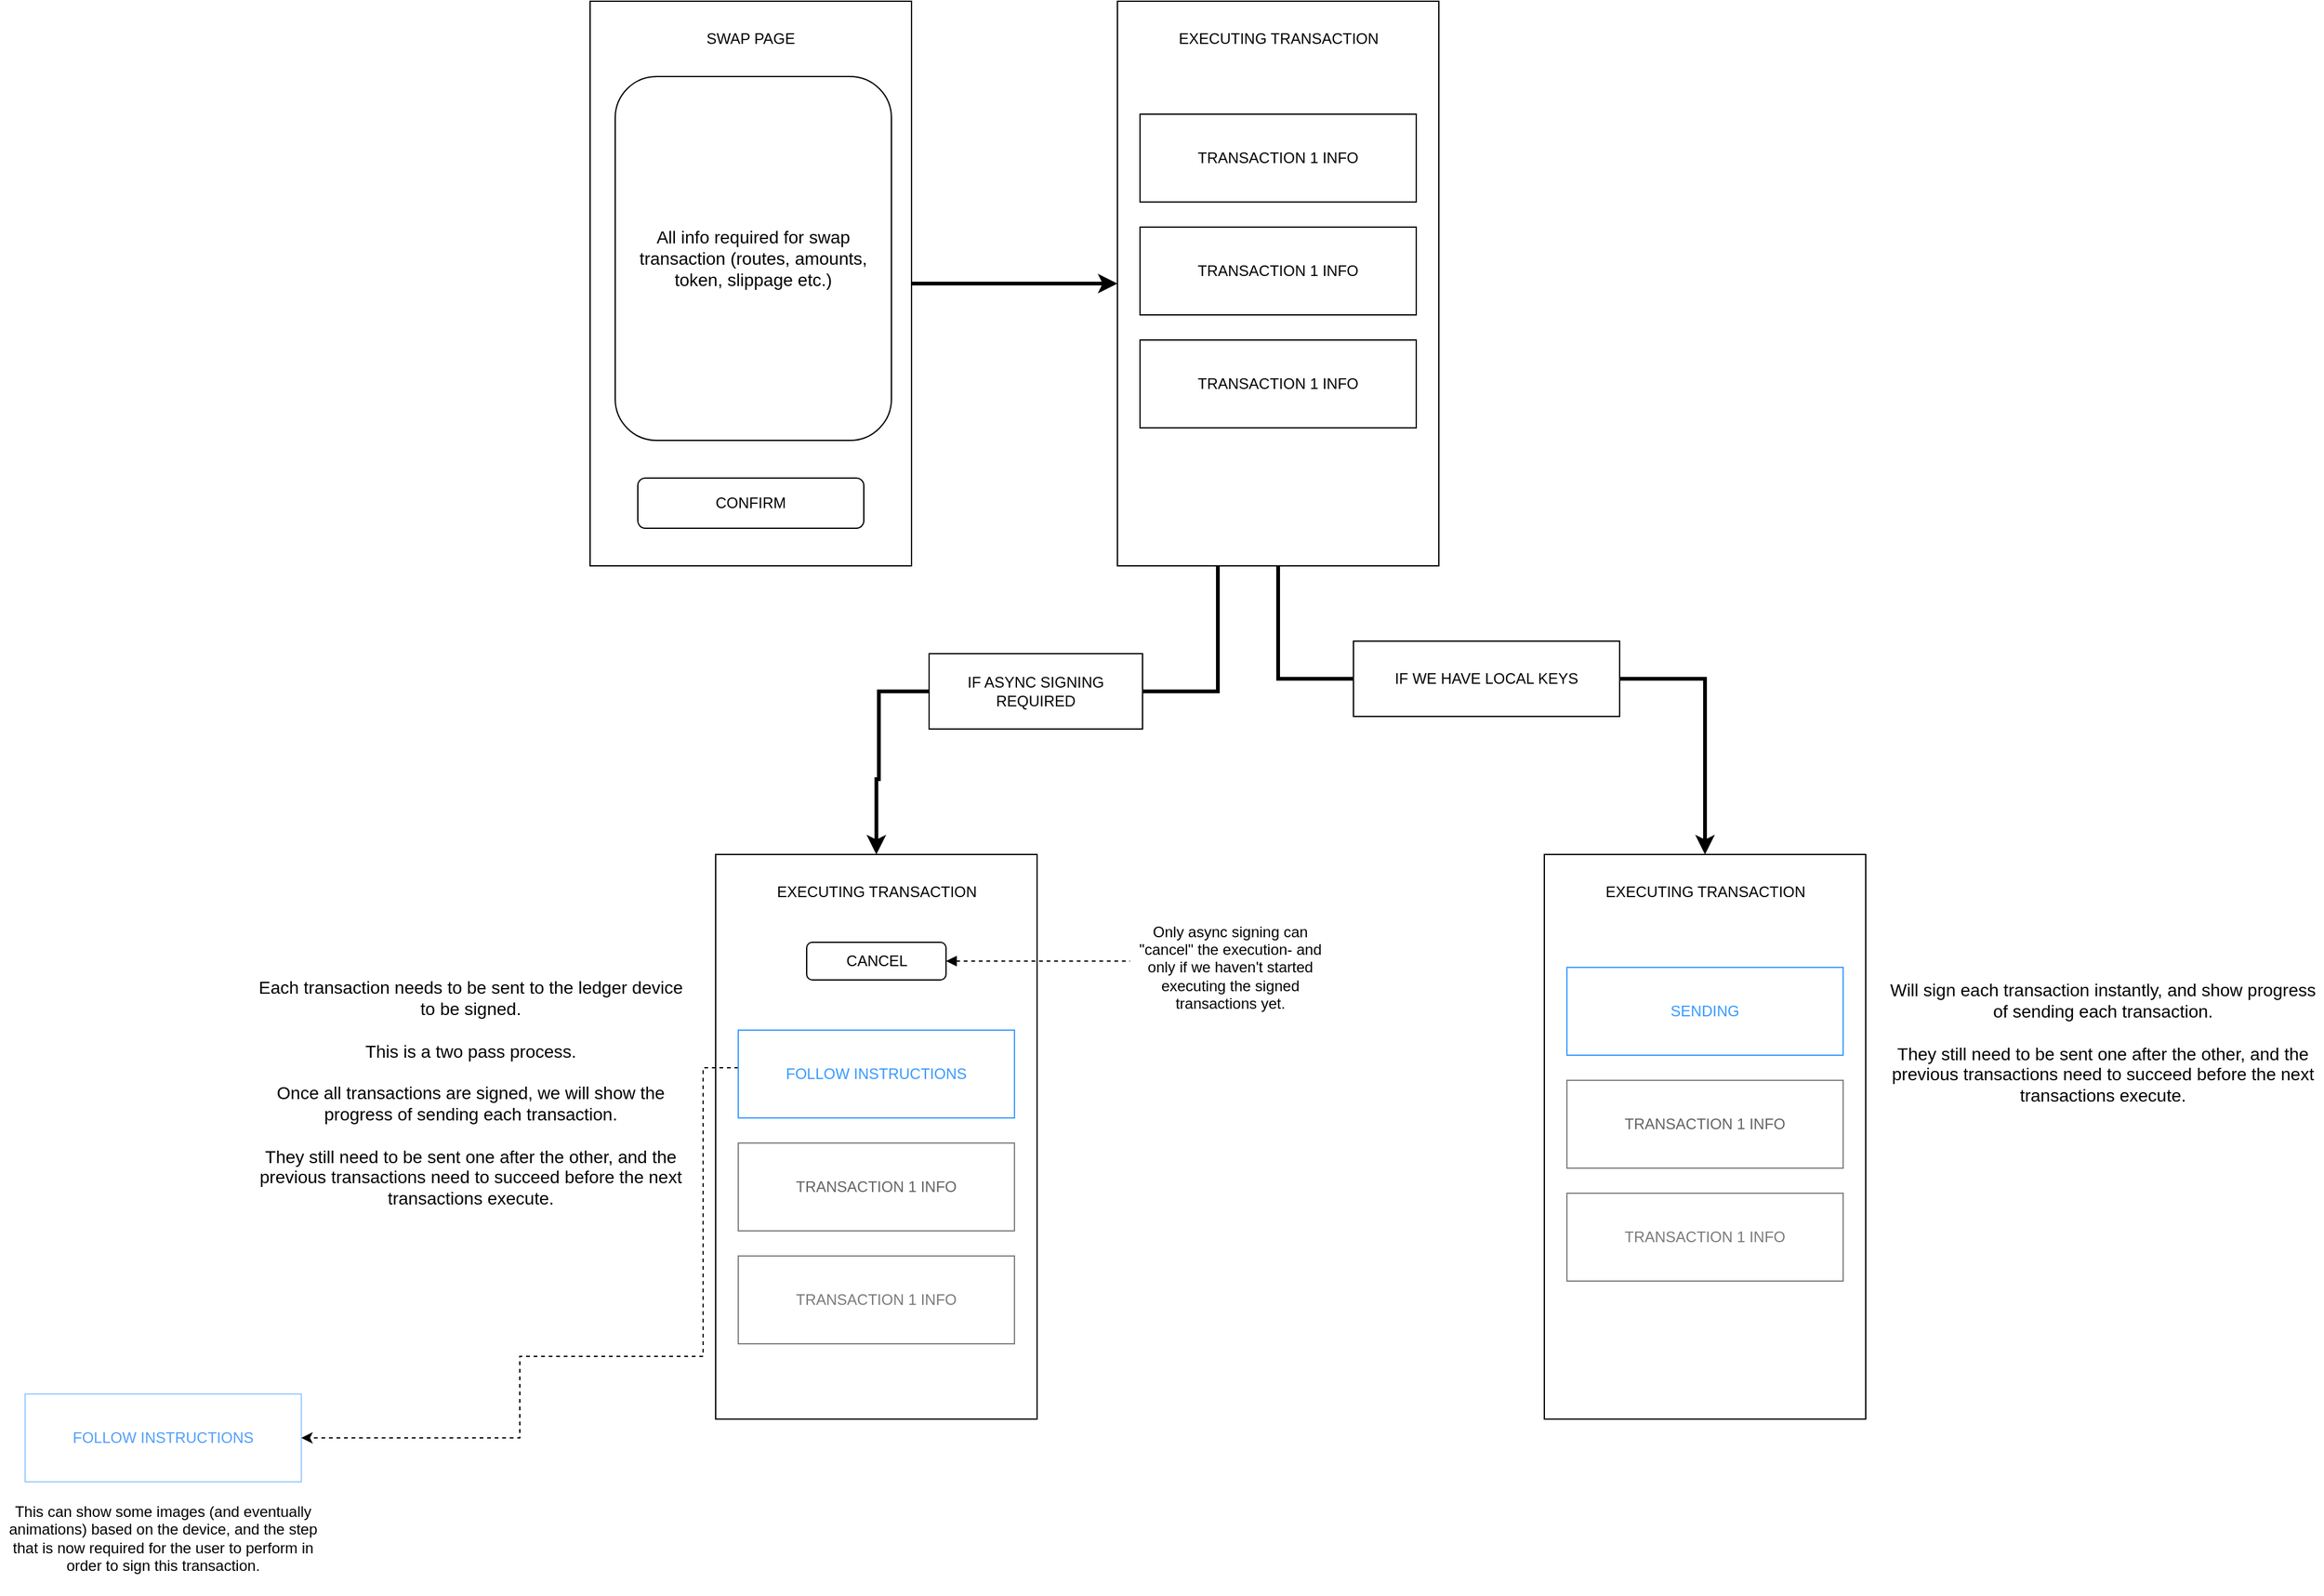 <mxfile version="21.7.5" type="github">
  <diagram name="Page-1" id="jMvBwKXQXgmPlUqAwVqj">
    <mxGraphModel dx="2607" dy="1433" grid="1" gridSize="10" guides="1" tooltips="1" connect="1" arrows="1" fold="1" page="1" pageScale="1" pageWidth="2500" pageHeight="2500" math="0" shadow="0">
      <root>
        <mxCell id="0" />
        <mxCell id="1" parent="0" />
        <mxCell id="Cc6b_Gd7kmWtDqYYJVOB-18" style="edgeStyle=orthogonalEdgeStyle;rounded=0;orthogonalLoop=1;jettySize=auto;html=1;entryX=0;entryY=0.5;entryDx=0;entryDy=0;strokeWidth=3;" edge="1" parent="1" source="Cc6b_Gd7kmWtDqYYJVOB-2" target="Cc6b_Gd7kmWtDqYYJVOB-5">
          <mxGeometry relative="1" as="geometry" />
        </mxCell>
        <mxCell id="Cc6b_Gd7kmWtDqYYJVOB-2" value="" style="rounded=0;whiteSpace=wrap;html=1;" vertex="1" parent="1">
          <mxGeometry x="560" y="140" width="256" height="450" as="geometry" />
        </mxCell>
        <mxCell id="Cc6b_Gd7kmWtDqYYJVOB-3" value="SWAP PAGE" style="text;html=1;strokeColor=none;fillColor=none;align=center;verticalAlign=middle;whiteSpace=wrap;rounded=0;" vertex="1" parent="1">
          <mxGeometry x="637" y="150" width="102" height="40" as="geometry" />
        </mxCell>
        <mxCell id="Cc6b_Gd7kmWtDqYYJVOB-4" value="CONFIRM" style="rounded=1;whiteSpace=wrap;html=1;" vertex="1" parent="1">
          <mxGeometry x="598" y="520" width="180" height="40" as="geometry" />
        </mxCell>
        <mxCell id="Cc6b_Gd7kmWtDqYYJVOB-16" style="edgeStyle=orthogonalEdgeStyle;rounded=0;orthogonalLoop=1;jettySize=auto;html=1;entryX=0.5;entryY=0;entryDx=0;entryDy=0;strokeWidth=3;" edge="1" parent="1" source="Cc6b_Gd7kmWtDqYYJVOB-28" target="Cc6b_Gd7kmWtDqYYJVOB-10">
          <mxGeometry relative="1" as="geometry">
            <Array as="points">
              <mxPoint x="790" y="690" />
              <mxPoint x="790" y="760" />
              <mxPoint x="788" y="760" />
            </Array>
          </mxGeometry>
        </mxCell>
        <mxCell id="Cc6b_Gd7kmWtDqYYJVOB-24" style="edgeStyle=orthogonalEdgeStyle;rounded=0;orthogonalLoop=1;jettySize=auto;html=1;entryX=0.5;entryY=0;entryDx=0;entryDy=0;strokeWidth=3;" edge="1" parent="1" source="Cc6b_Gd7kmWtDqYYJVOB-5" target="Cc6b_Gd7kmWtDqYYJVOB-19">
          <mxGeometry relative="1" as="geometry">
            <Array as="points">
              <mxPoint x="1108" y="680" />
              <mxPoint x="1448" y="680" />
            </Array>
          </mxGeometry>
        </mxCell>
        <mxCell id="Cc6b_Gd7kmWtDqYYJVOB-5" value="" style="rounded=0;whiteSpace=wrap;html=1;" vertex="1" parent="1">
          <mxGeometry x="980" y="140" width="256" height="450" as="geometry" />
        </mxCell>
        <mxCell id="Cc6b_Gd7kmWtDqYYJVOB-6" value="TRANSACTION 1 INFO" style="rounded=0;whiteSpace=wrap;html=1;" vertex="1" parent="1">
          <mxGeometry x="998" y="230" width="220" height="70" as="geometry" />
        </mxCell>
        <mxCell id="Cc6b_Gd7kmWtDqYYJVOB-7" value="EXECUTING TRANSACTION" style="text;html=1;strokeColor=none;fillColor=none;align=center;verticalAlign=middle;whiteSpace=wrap;rounded=0;" vertex="1" parent="1">
          <mxGeometry x="1006.5" y="150" width="203" height="40" as="geometry" />
        </mxCell>
        <mxCell id="Cc6b_Gd7kmWtDqYYJVOB-8" value="TRANSACTION 1 INFO" style="rounded=0;whiteSpace=wrap;html=1;" vertex="1" parent="1">
          <mxGeometry x="998" y="320" width="220" height="70" as="geometry" />
        </mxCell>
        <mxCell id="Cc6b_Gd7kmWtDqYYJVOB-9" value="TRANSACTION 1 INFO" style="rounded=0;whiteSpace=wrap;html=1;" vertex="1" parent="1">
          <mxGeometry x="998" y="410" width="220" height="70" as="geometry" />
        </mxCell>
        <mxCell id="Cc6b_Gd7kmWtDqYYJVOB-10" value="" style="rounded=0;whiteSpace=wrap;html=1;" vertex="1" parent="1">
          <mxGeometry x="660" y="820" width="256" height="450" as="geometry" />
        </mxCell>
        <mxCell id="Cc6b_Gd7kmWtDqYYJVOB-32" style="edgeStyle=orthogonalEdgeStyle;rounded=0;orthogonalLoop=1;jettySize=auto;html=1;entryX=1;entryY=0.5;entryDx=0;entryDy=0;dashed=1;" edge="1" parent="1" source="Cc6b_Gd7kmWtDqYYJVOB-11" target="Cc6b_Gd7kmWtDqYYJVOB-31">
          <mxGeometry relative="1" as="geometry">
            <Array as="points">
              <mxPoint x="650" y="990" />
              <mxPoint x="650" y="1220" />
              <mxPoint x="504" y="1220" />
              <mxPoint x="504" y="1285" />
            </Array>
          </mxGeometry>
        </mxCell>
        <mxCell id="Cc6b_Gd7kmWtDqYYJVOB-11" value="&lt;font color=&quot;#369aff&quot;&gt;FOLLOW INSTRUCTIONS&lt;/font&gt;" style="rounded=0;whiteSpace=wrap;html=1;strokeColor=#369AFF;" vertex="1" parent="1">
          <mxGeometry x="678" y="960" width="220" height="70" as="geometry" />
        </mxCell>
        <mxCell id="Cc6b_Gd7kmWtDqYYJVOB-12" value="EXECUTING TRANSACTION" style="text;html=1;strokeColor=none;fillColor=none;align=center;verticalAlign=middle;whiteSpace=wrap;rounded=0;" vertex="1" parent="1">
          <mxGeometry x="686.5" y="830" width="203" height="40" as="geometry" />
        </mxCell>
        <mxCell id="Cc6b_Gd7kmWtDqYYJVOB-13" value="&lt;font color=&quot;#636363&quot;&gt;TRANSACTION 1 INFO&lt;/font&gt;" style="rounded=0;whiteSpace=wrap;html=1;fillColor=default;opacity=50;" vertex="1" parent="1">
          <mxGeometry x="678" y="1050" width="220" height="70" as="geometry" />
        </mxCell>
        <mxCell id="Cc6b_Gd7kmWtDqYYJVOB-14" value="&lt;font color=&quot;#7a7a7a&quot;&gt;TRANSACTION 1 INFO&lt;/font&gt;" style="rounded=0;whiteSpace=wrap;html=1;fillColor=default;opacity=50;" vertex="1" parent="1">
          <mxGeometry x="678" y="1140" width="220" height="70" as="geometry" />
        </mxCell>
        <mxCell id="Cc6b_Gd7kmWtDqYYJVOB-15" value="&lt;font style=&quot;font-size: 14px;&quot;&gt;All info required for swap transaction (routes, amounts, token, slippage etc.)&lt;/font&gt;" style="rounded=1;whiteSpace=wrap;html=1;" vertex="1" parent="1">
          <mxGeometry x="580" y="200" width="220" height="290" as="geometry" />
        </mxCell>
        <mxCell id="Cc6b_Gd7kmWtDqYYJVOB-19" value="" style="rounded=0;whiteSpace=wrap;html=1;" vertex="1" parent="1">
          <mxGeometry x="1320" y="820" width="256" height="450" as="geometry" />
        </mxCell>
        <mxCell id="Cc6b_Gd7kmWtDqYYJVOB-20" value="&lt;font color=&quot;#369aff&quot;&gt;SENDING&lt;/font&gt;" style="rounded=0;whiteSpace=wrap;html=1;strokeColor=#369AFF;" vertex="1" parent="1">
          <mxGeometry x="1338" y="910" width="220" height="70" as="geometry" />
        </mxCell>
        <mxCell id="Cc6b_Gd7kmWtDqYYJVOB-21" value="EXECUTING TRANSACTION" style="text;html=1;strokeColor=none;fillColor=none;align=center;verticalAlign=middle;whiteSpace=wrap;rounded=0;" vertex="1" parent="1">
          <mxGeometry x="1346.5" y="830" width="203" height="40" as="geometry" />
        </mxCell>
        <mxCell id="Cc6b_Gd7kmWtDqYYJVOB-22" value="&lt;font color=&quot;#636363&quot;&gt;TRANSACTION 1 INFO&lt;/font&gt;" style="rounded=0;whiteSpace=wrap;html=1;fillColor=default;opacity=50;" vertex="1" parent="1">
          <mxGeometry x="1338" y="1000" width="220" height="70" as="geometry" />
        </mxCell>
        <mxCell id="Cc6b_Gd7kmWtDqYYJVOB-23" value="&lt;font color=&quot;#7a7a7a&quot;&gt;TRANSACTION 1 INFO&lt;/font&gt;" style="rounded=0;whiteSpace=wrap;html=1;fillColor=default;opacity=50;" vertex="1" parent="1">
          <mxGeometry x="1338" y="1090" width="220" height="70" as="geometry" />
        </mxCell>
        <mxCell id="Cc6b_Gd7kmWtDqYYJVOB-26" value="&lt;font style=&quot;font-size: 14px;&quot;&gt;Will sign each transaction instantly, and show progress of sending each transaction.&lt;br&gt;&lt;br&gt;They still need to be sent one after the other, and the previous transactions need to succeed before the next transactions execute.&lt;/font&gt;" style="text;html=1;strokeColor=none;fillColor=none;align=center;verticalAlign=middle;whiteSpace=wrap;rounded=0;" vertex="1" parent="1">
          <mxGeometry x="1590" y="870" width="350" height="199" as="geometry" />
        </mxCell>
        <mxCell id="Cc6b_Gd7kmWtDqYYJVOB-27" value="&lt;font style=&quot;font-size: 14px;&quot;&gt;Each transaction needs to be sent to the ledger device to be signed.&lt;br&gt;&lt;br&gt;This is a two pass process.&lt;br&gt;&lt;br&gt;Once all transactions are signed, we will show the progress of sending each transaction.&lt;br&gt;&lt;br&gt;They still need to be sent one after the other, and the previous transactions need to succeed before the next transactions execute.&lt;/font&gt;" style="text;html=1;strokeColor=none;fillColor=none;align=center;verticalAlign=middle;whiteSpace=wrap;rounded=0;" vertex="1" parent="1">
          <mxGeometry x="290" y="910" width="350" height="199" as="geometry" />
        </mxCell>
        <mxCell id="Cc6b_Gd7kmWtDqYYJVOB-29" value="" style="edgeStyle=orthogonalEdgeStyle;rounded=0;orthogonalLoop=1;jettySize=auto;html=1;entryX=0.5;entryY=0;entryDx=0;entryDy=0;strokeWidth=3;" edge="1" parent="1" source="Cc6b_Gd7kmWtDqYYJVOB-5" target="Cc6b_Gd7kmWtDqYYJVOB-28">
          <mxGeometry relative="1" as="geometry">
            <mxPoint x="1060" y="590" as="sourcePoint" />
            <mxPoint x="788" y="820" as="targetPoint" />
            <Array as="points">
              <mxPoint x="1060" y="690" />
            </Array>
          </mxGeometry>
        </mxCell>
        <mxCell id="Cc6b_Gd7kmWtDqYYJVOB-28" value="IF ASYNC SIGNING REQUIRED" style="rounded=0;whiteSpace=wrap;html=1;" vertex="1" parent="1">
          <mxGeometry x="830" y="660" width="170" height="60" as="geometry" />
        </mxCell>
        <mxCell id="Cc6b_Gd7kmWtDqYYJVOB-30" value="IF WE HAVE LOCAL KEYS" style="rounded=0;whiteSpace=wrap;html=1;" vertex="1" parent="1">
          <mxGeometry x="1168" y="650" width="212" height="60" as="geometry" />
        </mxCell>
        <mxCell id="Cc6b_Gd7kmWtDqYYJVOB-31" value="&lt;font color=&quot;#509ffa&quot;&gt;FOLLOW INSTRUCTIONS&lt;/font&gt;" style="rounded=0;whiteSpace=wrap;html=1;strokeColor=#369AFF;opacity=50;" vertex="1" parent="1">
          <mxGeometry x="110" y="1250" width="220" height="70" as="geometry" />
        </mxCell>
        <mxCell id="Cc6b_Gd7kmWtDqYYJVOB-35" value="This can show some images (and eventually animations) based on the device, and the step that is now required for the user to perform in order to sign this transaction." style="text;html=1;strokeColor=none;fillColor=none;align=center;verticalAlign=middle;whiteSpace=wrap;rounded=0;" vertex="1" parent="1">
          <mxGeometry x="90" y="1320" width="260" height="90" as="geometry" />
        </mxCell>
        <mxCell id="Cc6b_Gd7kmWtDqYYJVOB-37" style="edgeStyle=orthogonalEdgeStyle;rounded=0;orthogonalLoop=1;jettySize=auto;html=1;startArrow=block;startFill=1;dashed=1;endArrow=none;endFill=0;" edge="1" parent="1" source="Cc6b_Gd7kmWtDqYYJVOB-36">
          <mxGeometry relative="1" as="geometry">
            <mxPoint x="990" y="905" as="targetPoint" />
          </mxGeometry>
        </mxCell>
        <mxCell id="Cc6b_Gd7kmWtDqYYJVOB-36" value="CANCEL" style="rounded=1;whiteSpace=wrap;html=1;" vertex="1" parent="1">
          <mxGeometry x="732.5" y="890" width="111" height="30" as="geometry" />
        </mxCell>
        <mxCell id="Cc6b_Gd7kmWtDqYYJVOB-38" value="Only async signing can &quot;cancel&quot; the execution- and only if we haven&#39;t started executing the signed transactions yet." style="text;html=1;strokeColor=none;fillColor=none;align=center;verticalAlign=middle;whiteSpace=wrap;rounded=0;" vertex="1" parent="1">
          <mxGeometry x="990" y="860" width="160" height="100" as="geometry" />
        </mxCell>
      </root>
    </mxGraphModel>
  </diagram>
</mxfile>
